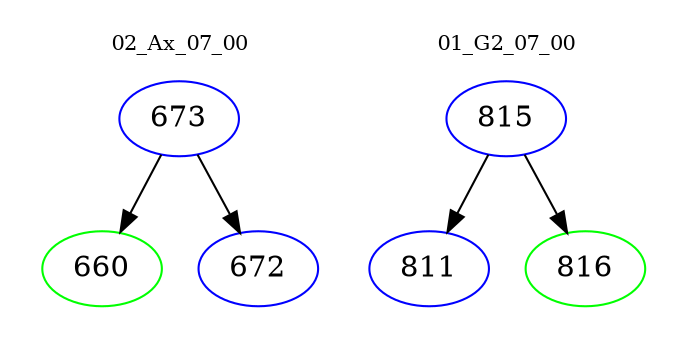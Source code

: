 digraph{
subgraph cluster_0 {
color = white
label = "02_Ax_07_00";
fontsize=10;
T0_673 [label="673", color="blue"]
T0_673 -> T0_660 [color="black"]
T0_660 [label="660", color="green"]
T0_673 -> T0_672 [color="black"]
T0_672 [label="672", color="blue"]
}
subgraph cluster_1 {
color = white
label = "01_G2_07_00";
fontsize=10;
T1_815 [label="815", color="blue"]
T1_815 -> T1_811 [color="black"]
T1_811 [label="811", color="blue"]
T1_815 -> T1_816 [color="black"]
T1_816 [label="816", color="green"]
}
}
